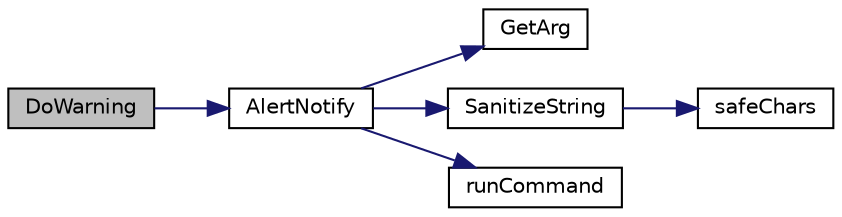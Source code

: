 digraph "DoWarning"
{
  edge [fontname="Helvetica",fontsize="10",labelfontname="Helvetica",labelfontsize="10"];
  node [fontname="Helvetica",fontsize="10",shape=record];
  rankdir="LR";
  Node2701 [label="DoWarning",height=0.2,width=0.4,color="black", fillcolor="grey75", style="filled", fontcolor="black"];
  Node2701 -> Node2702 [color="midnightblue",fontsize="10",style="solid",fontname="Helvetica"];
  Node2702 [label="AlertNotify",height=0.2,width=0.4,color="black", fillcolor="white", style="filled",URL="$dd/d7d/validation_8cpp.html#a2d6ce6d55bb4a2aceef2131aef536548"];
  Node2702 -> Node2703 [color="midnightblue",fontsize="10",style="solid",fontname="Helvetica"];
  Node2703 [label="GetArg",height=0.2,width=0.4,color="black", fillcolor="white", style="filled",URL="$df/d2d/util_8cpp.html#a24f685720bf40370e5bd2a192ad50cd8",tooltip="Return string argument or default value. "];
  Node2702 -> Node2704 [color="midnightblue",fontsize="10",style="solid",fontname="Helvetica"];
  Node2704 [label="SanitizeString",height=0.2,width=0.4,color="black", fillcolor="white", style="filled",URL="$df/d2d/util_8cpp.html#ae204f01eeaadc5a85015a51f369a8356"];
  Node2704 -> Node2705 [color="midnightblue",fontsize="10",style="solid",fontname="Helvetica"];
  Node2705 [label="safeChars",height=0.2,width=0.4,color="black", fillcolor="white", style="filled",URL="$df/d2d/util_8cpp.html#a6d092bd7c79da717e183a52d90e0e61f"];
  Node2702 -> Node2706 [color="midnightblue",fontsize="10",style="solid",fontname="Helvetica"];
  Node2706 [label="runCommand",height=0.2,width=0.4,color="black", fillcolor="white", style="filled",URL="$df/d2d/util_8cpp.html#adf94c00a5ac719c92a2f1bb2f8b2167f"];
}
